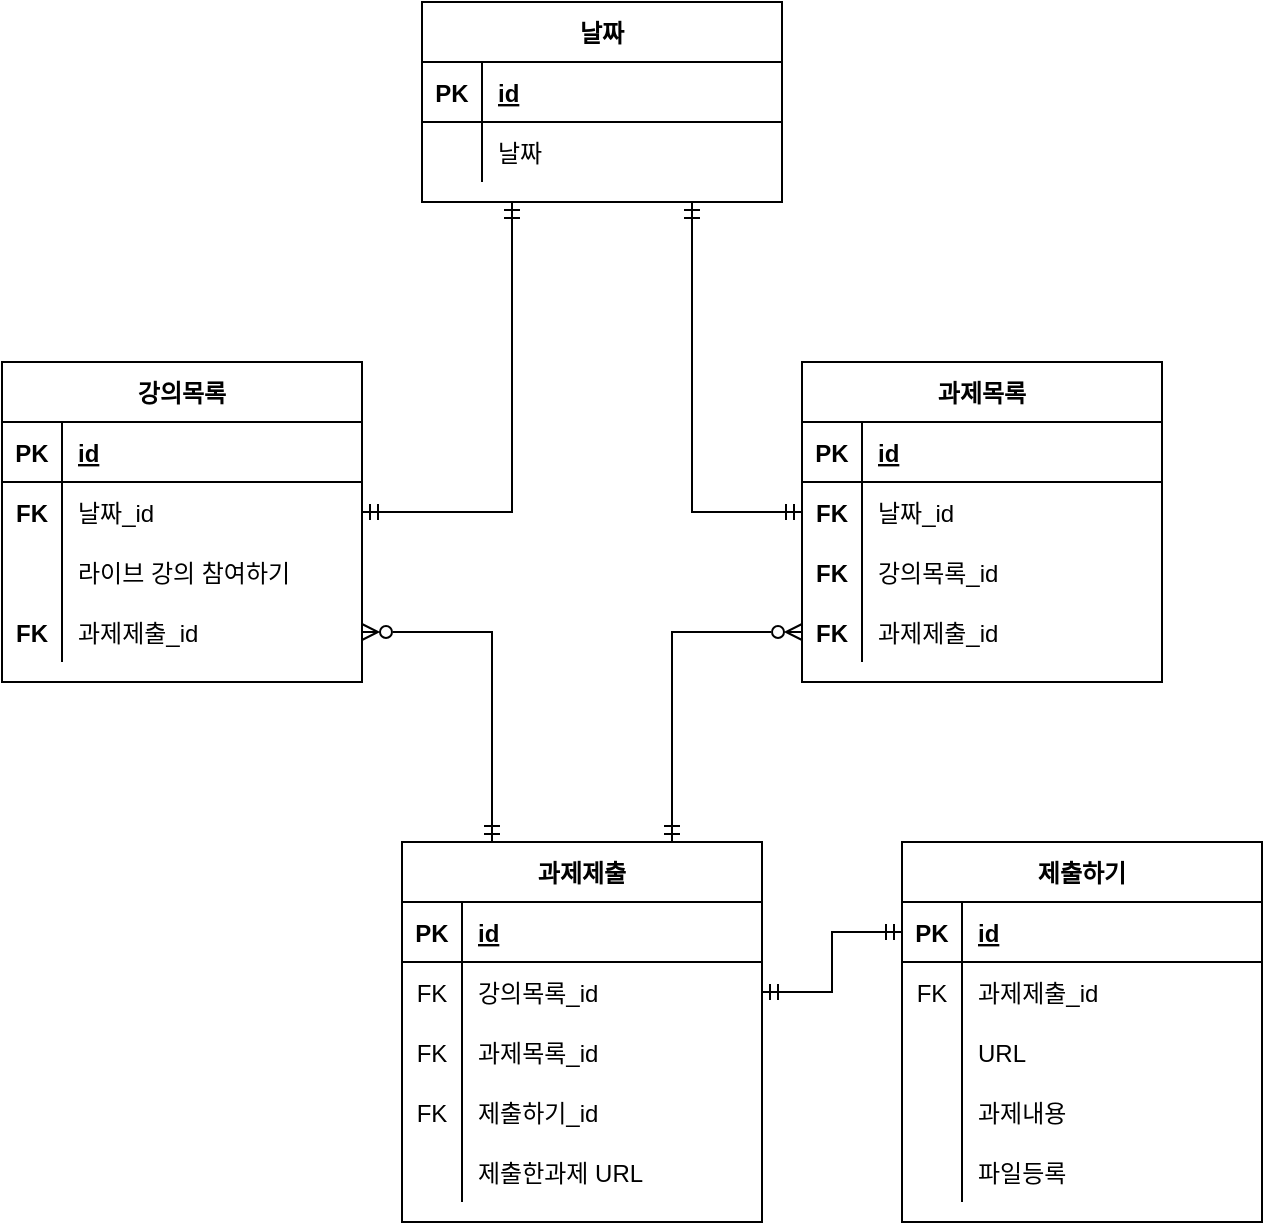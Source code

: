 <mxfile version="20.2.6" type="device"><diagram id="R2lEEEUBdFMjLlhIrx00" name="Page-1"><mxGraphModel dx="989" dy="530" grid="1" gridSize="10" guides="1" tooltips="1" connect="1" arrows="1" fold="1" page="1" pageScale="1" pageWidth="827" pageHeight="1169" math="0" shadow="0" extFonts="Permanent Marker^https://fonts.googleapis.com/css?family=Permanent+Marker"><root><mxCell id="0"/><mxCell id="1" parent="0"/><mxCell id="ongS4mQ1XRDaXqPXBgZf-51" style="edgeStyle=orthogonalEdgeStyle;rounded=0;orthogonalLoop=1;jettySize=auto;html=1;exitX=0.25;exitY=1;exitDx=0;exitDy=0;entryX=1;entryY=0.5;entryDx=0;entryDy=0;startArrow=ERmandOne;startFill=0;endArrow=ERmandOne;endFill=0;" edge="1" parent="1" source="ongS4mQ1XRDaXqPXBgZf-1" target="ongS4mQ1XRDaXqPXBgZf-18"><mxGeometry relative="1" as="geometry"/></mxCell><mxCell id="ongS4mQ1XRDaXqPXBgZf-52" style="edgeStyle=orthogonalEdgeStyle;rounded=0;orthogonalLoop=1;jettySize=auto;html=1;exitX=0.75;exitY=1;exitDx=0;exitDy=0;entryX=0;entryY=0.5;entryDx=0;entryDy=0;startArrow=ERmandOne;startFill=0;endArrow=ERmandOne;endFill=0;" edge="1" parent="1" source="ongS4mQ1XRDaXqPXBgZf-1" target="ongS4mQ1XRDaXqPXBgZf-31"><mxGeometry relative="1" as="geometry"/></mxCell><mxCell id="ongS4mQ1XRDaXqPXBgZf-1" value="날짜" style="shape=table;startSize=30;container=1;collapsible=1;childLayout=tableLayout;fixedRows=1;rowLines=0;fontStyle=1;align=center;resizeLast=1;" vertex="1" parent="1"><mxGeometry x="300" y="70" width="180" height="100" as="geometry"/></mxCell><mxCell id="ongS4mQ1XRDaXqPXBgZf-2" value="" style="shape=tableRow;horizontal=0;startSize=0;swimlaneHead=0;swimlaneBody=0;fillColor=none;collapsible=0;dropTarget=0;points=[[0,0.5],[1,0.5]];portConstraint=eastwest;top=0;left=0;right=0;bottom=1;" vertex="1" parent="ongS4mQ1XRDaXqPXBgZf-1"><mxGeometry y="30" width="180" height="30" as="geometry"/></mxCell><mxCell id="ongS4mQ1XRDaXqPXBgZf-3" value="PK" style="shape=partialRectangle;connectable=0;fillColor=none;top=0;left=0;bottom=0;right=0;fontStyle=1;overflow=hidden;" vertex="1" parent="ongS4mQ1XRDaXqPXBgZf-2"><mxGeometry width="30" height="30" as="geometry"><mxRectangle width="30" height="30" as="alternateBounds"/></mxGeometry></mxCell><mxCell id="ongS4mQ1XRDaXqPXBgZf-4" value="id" style="shape=partialRectangle;connectable=0;fillColor=none;top=0;left=0;bottom=0;right=0;align=left;spacingLeft=6;fontStyle=5;overflow=hidden;" vertex="1" parent="ongS4mQ1XRDaXqPXBgZf-2"><mxGeometry x="30" width="150" height="30" as="geometry"><mxRectangle width="150" height="30" as="alternateBounds"/></mxGeometry></mxCell><mxCell id="ongS4mQ1XRDaXqPXBgZf-5" value="" style="shape=tableRow;horizontal=0;startSize=0;swimlaneHead=0;swimlaneBody=0;fillColor=none;collapsible=0;dropTarget=0;points=[[0,0.5],[1,0.5]];portConstraint=eastwest;top=0;left=0;right=0;bottom=0;" vertex="1" parent="ongS4mQ1XRDaXqPXBgZf-1"><mxGeometry y="60" width="180" height="30" as="geometry"/></mxCell><mxCell id="ongS4mQ1XRDaXqPXBgZf-6" value="" style="shape=partialRectangle;connectable=0;fillColor=none;top=0;left=0;bottom=0;right=0;editable=1;overflow=hidden;" vertex="1" parent="ongS4mQ1XRDaXqPXBgZf-5"><mxGeometry width="30" height="30" as="geometry"><mxRectangle width="30" height="30" as="alternateBounds"/></mxGeometry></mxCell><mxCell id="ongS4mQ1XRDaXqPXBgZf-7" value="날짜" style="shape=partialRectangle;connectable=0;fillColor=none;top=0;left=0;bottom=0;right=0;align=left;spacingLeft=6;overflow=hidden;" vertex="1" parent="ongS4mQ1XRDaXqPXBgZf-5"><mxGeometry x="30" width="150" height="30" as="geometry"><mxRectangle width="150" height="30" as="alternateBounds"/></mxGeometry></mxCell><mxCell id="ongS4mQ1XRDaXqPXBgZf-14" value="강의목록" style="shape=table;startSize=30;container=1;collapsible=1;childLayout=tableLayout;fixedRows=1;rowLines=0;fontStyle=1;align=center;resizeLast=1;" vertex="1" parent="1"><mxGeometry x="90" y="250" width="180" height="160" as="geometry"/></mxCell><mxCell id="ongS4mQ1XRDaXqPXBgZf-15" value="" style="shape=tableRow;horizontal=0;startSize=0;swimlaneHead=0;swimlaneBody=0;fillColor=none;collapsible=0;dropTarget=0;points=[[0,0.5],[1,0.5]];portConstraint=eastwest;top=0;left=0;right=0;bottom=1;" vertex="1" parent="ongS4mQ1XRDaXqPXBgZf-14"><mxGeometry y="30" width="180" height="30" as="geometry"/></mxCell><mxCell id="ongS4mQ1XRDaXqPXBgZf-16" value="PK" style="shape=partialRectangle;connectable=0;fillColor=none;top=0;left=0;bottom=0;right=0;fontStyle=1;overflow=hidden;" vertex="1" parent="ongS4mQ1XRDaXqPXBgZf-15"><mxGeometry width="30" height="30" as="geometry"><mxRectangle width="30" height="30" as="alternateBounds"/></mxGeometry></mxCell><mxCell id="ongS4mQ1XRDaXqPXBgZf-17" value="id" style="shape=partialRectangle;connectable=0;fillColor=none;top=0;left=0;bottom=0;right=0;align=left;spacingLeft=6;fontStyle=5;overflow=hidden;" vertex="1" parent="ongS4mQ1XRDaXqPXBgZf-15"><mxGeometry x="30" width="150" height="30" as="geometry"><mxRectangle width="150" height="30" as="alternateBounds"/></mxGeometry></mxCell><mxCell id="ongS4mQ1XRDaXqPXBgZf-18" value="" style="shape=tableRow;horizontal=0;startSize=0;swimlaneHead=0;swimlaneBody=0;fillColor=none;collapsible=0;dropTarget=0;points=[[0,0.5],[1,0.5]];portConstraint=eastwest;top=0;left=0;right=0;bottom=0;" vertex="1" parent="ongS4mQ1XRDaXqPXBgZf-14"><mxGeometry y="60" width="180" height="30" as="geometry"/></mxCell><mxCell id="ongS4mQ1XRDaXqPXBgZf-19" value="FK" style="shape=partialRectangle;connectable=0;fillColor=none;top=0;left=0;bottom=0;right=0;editable=1;overflow=hidden;fontStyle=1" vertex="1" parent="ongS4mQ1XRDaXqPXBgZf-18"><mxGeometry width="30" height="30" as="geometry"><mxRectangle width="30" height="30" as="alternateBounds"/></mxGeometry></mxCell><mxCell id="ongS4mQ1XRDaXqPXBgZf-20" value="날짜_id" style="shape=partialRectangle;connectable=0;fillColor=none;top=0;left=0;bottom=0;right=0;align=left;spacingLeft=6;overflow=hidden;" vertex="1" parent="ongS4mQ1XRDaXqPXBgZf-18"><mxGeometry x="30" width="150" height="30" as="geometry"><mxRectangle width="150" height="30" as="alternateBounds"/></mxGeometry></mxCell><mxCell id="ongS4mQ1XRDaXqPXBgZf-21" value="" style="shape=tableRow;horizontal=0;startSize=0;swimlaneHead=0;swimlaneBody=0;fillColor=none;collapsible=0;dropTarget=0;points=[[0,0.5],[1,0.5]];portConstraint=eastwest;top=0;left=0;right=0;bottom=0;" vertex="1" parent="ongS4mQ1XRDaXqPXBgZf-14"><mxGeometry y="90" width="180" height="30" as="geometry"/></mxCell><mxCell id="ongS4mQ1XRDaXqPXBgZf-22" value="" style="shape=partialRectangle;connectable=0;fillColor=none;top=0;left=0;bottom=0;right=0;editable=1;overflow=hidden;" vertex="1" parent="ongS4mQ1XRDaXqPXBgZf-21"><mxGeometry width="30" height="30" as="geometry"><mxRectangle width="30" height="30" as="alternateBounds"/></mxGeometry></mxCell><mxCell id="ongS4mQ1XRDaXqPXBgZf-23" value="라이브 강의 참여하기" style="shape=partialRectangle;connectable=0;fillColor=none;top=0;left=0;bottom=0;right=0;align=left;spacingLeft=6;overflow=hidden;" vertex="1" parent="ongS4mQ1XRDaXqPXBgZf-21"><mxGeometry x="30" width="150" height="30" as="geometry"><mxRectangle width="150" height="30" as="alternateBounds"/></mxGeometry></mxCell><mxCell id="ongS4mQ1XRDaXqPXBgZf-24" value="" style="shape=tableRow;horizontal=0;startSize=0;swimlaneHead=0;swimlaneBody=0;fillColor=none;collapsible=0;dropTarget=0;points=[[0,0.5],[1,0.5]];portConstraint=eastwest;top=0;left=0;right=0;bottom=0;" vertex="1" parent="ongS4mQ1XRDaXqPXBgZf-14"><mxGeometry y="120" width="180" height="30" as="geometry"/></mxCell><mxCell id="ongS4mQ1XRDaXqPXBgZf-25" value="FK" style="shape=partialRectangle;connectable=0;fillColor=none;top=0;left=0;bottom=0;right=0;editable=1;overflow=hidden;fontStyle=1" vertex="1" parent="ongS4mQ1XRDaXqPXBgZf-24"><mxGeometry width="30" height="30" as="geometry"><mxRectangle width="30" height="30" as="alternateBounds"/></mxGeometry></mxCell><mxCell id="ongS4mQ1XRDaXqPXBgZf-26" value="과제제출_id" style="shape=partialRectangle;connectable=0;fillColor=none;top=0;left=0;bottom=0;right=0;align=left;spacingLeft=6;overflow=hidden;" vertex="1" parent="ongS4mQ1XRDaXqPXBgZf-24"><mxGeometry x="30" width="150" height="30" as="geometry"><mxRectangle width="150" height="30" as="alternateBounds"/></mxGeometry></mxCell><mxCell id="ongS4mQ1XRDaXqPXBgZf-27" value="과제목록" style="shape=table;startSize=30;container=1;collapsible=1;childLayout=tableLayout;fixedRows=1;rowLines=0;fontStyle=1;align=center;resizeLast=1;" vertex="1" parent="1"><mxGeometry x="490" y="250" width="180" height="160" as="geometry"/></mxCell><mxCell id="ongS4mQ1XRDaXqPXBgZf-28" value="" style="shape=tableRow;horizontal=0;startSize=0;swimlaneHead=0;swimlaneBody=0;fillColor=none;collapsible=0;dropTarget=0;points=[[0,0.5],[1,0.5]];portConstraint=eastwest;top=0;left=0;right=0;bottom=1;" vertex="1" parent="ongS4mQ1XRDaXqPXBgZf-27"><mxGeometry y="30" width="180" height="30" as="geometry"/></mxCell><mxCell id="ongS4mQ1XRDaXqPXBgZf-29" value="PK" style="shape=partialRectangle;connectable=0;fillColor=none;top=0;left=0;bottom=0;right=0;fontStyle=1;overflow=hidden;" vertex="1" parent="ongS4mQ1XRDaXqPXBgZf-28"><mxGeometry width="30" height="30" as="geometry"><mxRectangle width="30" height="30" as="alternateBounds"/></mxGeometry></mxCell><mxCell id="ongS4mQ1XRDaXqPXBgZf-30" value="id" style="shape=partialRectangle;connectable=0;fillColor=none;top=0;left=0;bottom=0;right=0;align=left;spacingLeft=6;fontStyle=5;overflow=hidden;" vertex="1" parent="ongS4mQ1XRDaXqPXBgZf-28"><mxGeometry x="30" width="150" height="30" as="geometry"><mxRectangle width="150" height="30" as="alternateBounds"/></mxGeometry></mxCell><mxCell id="ongS4mQ1XRDaXqPXBgZf-31" value="" style="shape=tableRow;horizontal=0;startSize=0;swimlaneHead=0;swimlaneBody=0;fillColor=none;collapsible=0;dropTarget=0;points=[[0,0.5],[1,0.5]];portConstraint=eastwest;top=0;left=0;right=0;bottom=0;" vertex="1" parent="ongS4mQ1XRDaXqPXBgZf-27"><mxGeometry y="60" width="180" height="30" as="geometry"/></mxCell><mxCell id="ongS4mQ1XRDaXqPXBgZf-32" value="FK" style="shape=partialRectangle;connectable=0;fillColor=none;top=0;left=0;bottom=0;right=0;editable=1;overflow=hidden;fontStyle=1" vertex="1" parent="ongS4mQ1XRDaXqPXBgZf-31"><mxGeometry width="30" height="30" as="geometry"><mxRectangle width="30" height="30" as="alternateBounds"/></mxGeometry></mxCell><mxCell id="ongS4mQ1XRDaXqPXBgZf-33" value="날짜_id" style="shape=partialRectangle;connectable=0;fillColor=none;top=0;left=0;bottom=0;right=0;align=left;spacingLeft=6;overflow=hidden;" vertex="1" parent="ongS4mQ1XRDaXqPXBgZf-31"><mxGeometry x="30" width="150" height="30" as="geometry"><mxRectangle width="150" height="30" as="alternateBounds"/></mxGeometry></mxCell><mxCell id="ongS4mQ1XRDaXqPXBgZf-34" value="" style="shape=tableRow;horizontal=0;startSize=0;swimlaneHead=0;swimlaneBody=0;fillColor=none;collapsible=0;dropTarget=0;points=[[0,0.5],[1,0.5]];portConstraint=eastwest;top=0;left=0;right=0;bottom=0;" vertex="1" parent="ongS4mQ1XRDaXqPXBgZf-27"><mxGeometry y="90" width="180" height="30" as="geometry"/></mxCell><mxCell id="ongS4mQ1XRDaXqPXBgZf-35" value="FK" style="shape=partialRectangle;connectable=0;fillColor=none;top=0;left=0;bottom=0;right=0;editable=1;overflow=hidden;fontStyle=1" vertex="1" parent="ongS4mQ1XRDaXqPXBgZf-34"><mxGeometry width="30" height="30" as="geometry"><mxRectangle width="30" height="30" as="alternateBounds"/></mxGeometry></mxCell><mxCell id="ongS4mQ1XRDaXqPXBgZf-36" value="강의목록_id" style="shape=partialRectangle;connectable=0;fillColor=none;top=0;left=0;bottom=0;right=0;align=left;spacingLeft=6;overflow=hidden;" vertex="1" parent="ongS4mQ1XRDaXqPXBgZf-34"><mxGeometry x="30" width="150" height="30" as="geometry"><mxRectangle width="150" height="30" as="alternateBounds"/></mxGeometry></mxCell><mxCell id="ongS4mQ1XRDaXqPXBgZf-94" value="" style="shape=tableRow;horizontal=0;startSize=0;swimlaneHead=0;swimlaneBody=0;fillColor=none;collapsible=0;dropTarget=0;points=[[0,0.5],[1,0.5]];portConstraint=eastwest;top=0;left=0;right=0;bottom=0;" vertex="1" parent="ongS4mQ1XRDaXqPXBgZf-27"><mxGeometry y="120" width="180" height="30" as="geometry"/></mxCell><mxCell id="ongS4mQ1XRDaXqPXBgZf-95" value="FK" style="shape=partialRectangle;connectable=0;fillColor=none;top=0;left=0;bottom=0;right=0;editable=1;overflow=hidden;fontStyle=1" vertex="1" parent="ongS4mQ1XRDaXqPXBgZf-94"><mxGeometry width="30" height="30" as="geometry"><mxRectangle width="30" height="30" as="alternateBounds"/></mxGeometry></mxCell><mxCell id="ongS4mQ1XRDaXqPXBgZf-96" value="과제제출_id" style="shape=partialRectangle;connectable=0;fillColor=none;top=0;left=0;bottom=0;right=0;align=left;spacingLeft=6;overflow=hidden;" vertex="1" parent="ongS4mQ1XRDaXqPXBgZf-94"><mxGeometry x="30" width="150" height="30" as="geometry"><mxRectangle width="150" height="30" as="alternateBounds"/></mxGeometry></mxCell><mxCell id="ongS4mQ1XRDaXqPXBgZf-66" style="edgeStyle=orthogonalEdgeStyle;rounded=0;orthogonalLoop=1;jettySize=auto;html=1;exitX=0.25;exitY=0;exitDx=0;exitDy=0;startArrow=ERmandOne;startFill=0;endArrow=ERzeroToMany;endFill=0;" edge="1" parent="1" source="ongS4mQ1XRDaXqPXBgZf-53" target="ongS4mQ1XRDaXqPXBgZf-24"><mxGeometry relative="1" as="geometry"/></mxCell><mxCell id="ongS4mQ1XRDaXqPXBgZf-67" style="edgeStyle=orthogonalEdgeStyle;rounded=0;orthogonalLoop=1;jettySize=auto;html=1;exitX=0.75;exitY=0;exitDx=0;exitDy=0;entryX=0;entryY=0.5;entryDx=0;entryDy=0;startArrow=ERmandOne;startFill=0;endArrow=ERzeroToMany;endFill=0;" edge="1" parent="1" source="ongS4mQ1XRDaXqPXBgZf-53" target="ongS4mQ1XRDaXqPXBgZf-94"><mxGeometry relative="1" as="geometry"/></mxCell><mxCell id="ongS4mQ1XRDaXqPXBgZf-53" value="과제제출" style="shape=table;startSize=30;container=1;collapsible=1;childLayout=tableLayout;fixedRows=1;rowLines=0;fontStyle=1;align=center;resizeLast=1;" vertex="1" parent="1"><mxGeometry x="290" y="490" width="180" height="190" as="geometry"/></mxCell><mxCell id="ongS4mQ1XRDaXqPXBgZf-54" value="" style="shape=tableRow;horizontal=0;startSize=0;swimlaneHead=0;swimlaneBody=0;fillColor=none;collapsible=0;dropTarget=0;points=[[0,0.5],[1,0.5]];portConstraint=eastwest;top=0;left=0;right=0;bottom=1;" vertex="1" parent="ongS4mQ1XRDaXqPXBgZf-53"><mxGeometry y="30" width="180" height="30" as="geometry"/></mxCell><mxCell id="ongS4mQ1XRDaXqPXBgZf-55" value="PK" style="shape=partialRectangle;connectable=0;fillColor=none;top=0;left=0;bottom=0;right=0;fontStyle=1;overflow=hidden;" vertex="1" parent="ongS4mQ1XRDaXqPXBgZf-54"><mxGeometry width="30" height="30" as="geometry"><mxRectangle width="30" height="30" as="alternateBounds"/></mxGeometry></mxCell><mxCell id="ongS4mQ1XRDaXqPXBgZf-56" value="id" style="shape=partialRectangle;connectable=0;fillColor=none;top=0;left=0;bottom=0;right=0;align=left;spacingLeft=6;fontStyle=5;overflow=hidden;" vertex="1" parent="ongS4mQ1XRDaXqPXBgZf-54"><mxGeometry x="30" width="150" height="30" as="geometry"><mxRectangle width="150" height="30" as="alternateBounds"/></mxGeometry></mxCell><mxCell id="ongS4mQ1XRDaXqPXBgZf-57" value="" style="shape=tableRow;horizontal=0;startSize=0;swimlaneHead=0;swimlaneBody=0;fillColor=none;collapsible=0;dropTarget=0;points=[[0,0.5],[1,0.5]];portConstraint=eastwest;top=0;left=0;right=0;bottom=0;" vertex="1" parent="ongS4mQ1XRDaXqPXBgZf-53"><mxGeometry y="60" width="180" height="30" as="geometry"/></mxCell><mxCell id="ongS4mQ1XRDaXqPXBgZf-58" value="FK" style="shape=partialRectangle;connectable=0;fillColor=none;top=0;left=0;bottom=0;right=0;editable=1;overflow=hidden;" vertex="1" parent="ongS4mQ1XRDaXqPXBgZf-57"><mxGeometry width="30" height="30" as="geometry"><mxRectangle width="30" height="30" as="alternateBounds"/></mxGeometry></mxCell><mxCell id="ongS4mQ1XRDaXqPXBgZf-59" value="강의목록_id" style="shape=partialRectangle;connectable=0;fillColor=none;top=0;left=0;bottom=0;right=0;align=left;spacingLeft=6;overflow=hidden;" vertex="1" parent="ongS4mQ1XRDaXqPXBgZf-57"><mxGeometry x="30" width="150" height="30" as="geometry"><mxRectangle width="150" height="30" as="alternateBounds"/></mxGeometry></mxCell><mxCell id="ongS4mQ1XRDaXqPXBgZf-85" value="" style="shape=tableRow;horizontal=0;startSize=0;swimlaneHead=0;swimlaneBody=0;fillColor=none;collapsible=0;dropTarget=0;points=[[0,0.5],[1,0.5]];portConstraint=eastwest;top=0;left=0;right=0;bottom=0;" vertex="1" parent="ongS4mQ1XRDaXqPXBgZf-53"><mxGeometry y="90" width="180" height="30" as="geometry"/></mxCell><mxCell id="ongS4mQ1XRDaXqPXBgZf-86" value="FK" style="shape=partialRectangle;connectable=0;fillColor=none;top=0;left=0;bottom=0;right=0;editable=1;overflow=hidden;" vertex="1" parent="ongS4mQ1XRDaXqPXBgZf-85"><mxGeometry width="30" height="30" as="geometry"><mxRectangle width="30" height="30" as="alternateBounds"/></mxGeometry></mxCell><mxCell id="ongS4mQ1XRDaXqPXBgZf-87" value="과제목록_id" style="shape=partialRectangle;connectable=0;fillColor=none;top=0;left=0;bottom=0;right=0;align=left;spacingLeft=6;overflow=hidden;" vertex="1" parent="ongS4mQ1XRDaXqPXBgZf-85"><mxGeometry x="30" width="150" height="30" as="geometry"><mxRectangle width="150" height="30" as="alternateBounds"/></mxGeometry></mxCell><mxCell id="ongS4mQ1XRDaXqPXBgZf-88" value="" style="shape=tableRow;horizontal=0;startSize=0;swimlaneHead=0;swimlaneBody=0;fillColor=none;collapsible=0;dropTarget=0;points=[[0,0.5],[1,0.5]];portConstraint=eastwest;top=0;left=0;right=0;bottom=0;" vertex="1" parent="ongS4mQ1XRDaXqPXBgZf-53"><mxGeometry y="120" width="180" height="30" as="geometry"/></mxCell><mxCell id="ongS4mQ1XRDaXqPXBgZf-89" value="FK" style="shape=partialRectangle;connectable=0;fillColor=none;top=0;left=0;bottom=0;right=0;editable=1;overflow=hidden;" vertex="1" parent="ongS4mQ1XRDaXqPXBgZf-88"><mxGeometry width="30" height="30" as="geometry"><mxRectangle width="30" height="30" as="alternateBounds"/></mxGeometry></mxCell><mxCell id="ongS4mQ1XRDaXqPXBgZf-90" value="제출하기_id" style="shape=partialRectangle;connectable=0;fillColor=none;top=0;left=0;bottom=0;right=0;align=left;spacingLeft=6;overflow=hidden;" vertex="1" parent="ongS4mQ1XRDaXqPXBgZf-88"><mxGeometry x="30" width="150" height="30" as="geometry"><mxRectangle width="150" height="30" as="alternateBounds"/></mxGeometry></mxCell><mxCell id="ongS4mQ1XRDaXqPXBgZf-60" value="" style="shape=tableRow;horizontal=0;startSize=0;swimlaneHead=0;swimlaneBody=0;fillColor=none;collapsible=0;dropTarget=0;points=[[0,0.5],[1,0.5]];portConstraint=eastwest;top=0;left=0;right=0;bottom=0;" vertex="1" parent="ongS4mQ1XRDaXqPXBgZf-53"><mxGeometry y="150" width="180" height="30" as="geometry"/></mxCell><mxCell id="ongS4mQ1XRDaXqPXBgZf-61" value="" style="shape=partialRectangle;connectable=0;fillColor=none;top=0;left=0;bottom=0;right=0;editable=1;overflow=hidden;" vertex="1" parent="ongS4mQ1XRDaXqPXBgZf-60"><mxGeometry width="30" height="30" as="geometry"><mxRectangle width="30" height="30" as="alternateBounds"/></mxGeometry></mxCell><mxCell id="ongS4mQ1XRDaXqPXBgZf-62" value="제출한과제 URL" style="shape=partialRectangle;connectable=0;fillColor=none;top=0;left=0;bottom=0;right=0;align=left;spacingLeft=6;overflow=hidden;" vertex="1" parent="ongS4mQ1XRDaXqPXBgZf-60"><mxGeometry x="30" width="150" height="30" as="geometry"><mxRectangle width="150" height="30" as="alternateBounds"/></mxGeometry></mxCell><mxCell id="ongS4mQ1XRDaXqPXBgZf-68" value="제출하기" style="shape=table;startSize=30;container=1;collapsible=1;childLayout=tableLayout;fixedRows=1;rowLines=0;fontStyle=1;align=center;resizeLast=1;" vertex="1" parent="1"><mxGeometry x="540" y="490" width="180" height="190" as="geometry"/></mxCell><mxCell id="ongS4mQ1XRDaXqPXBgZf-69" value="" style="shape=tableRow;horizontal=0;startSize=0;swimlaneHead=0;swimlaneBody=0;fillColor=none;collapsible=0;dropTarget=0;points=[[0,0.5],[1,0.5]];portConstraint=eastwest;top=0;left=0;right=0;bottom=1;" vertex="1" parent="ongS4mQ1XRDaXqPXBgZf-68"><mxGeometry y="30" width="180" height="30" as="geometry"/></mxCell><mxCell id="ongS4mQ1XRDaXqPXBgZf-70" value="PK" style="shape=partialRectangle;connectable=0;fillColor=none;top=0;left=0;bottom=0;right=0;fontStyle=1;overflow=hidden;" vertex="1" parent="ongS4mQ1XRDaXqPXBgZf-69"><mxGeometry width="30" height="30" as="geometry"><mxRectangle width="30" height="30" as="alternateBounds"/></mxGeometry></mxCell><mxCell id="ongS4mQ1XRDaXqPXBgZf-71" value="id" style="shape=partialRectangle;connectable=0;fillColor=none;top=0;left=0;bottom=0;right=0;align=left;spacingLeft=6;fontStyle=5;overflow=hidden;" vertex="1" parent="ongS4mQ1XRDaXqPXBgZf-69"><mxGeometry x="30" width="150" height="30" as="geometry"><mxRectangle width="150" height="30" as="alternateBounds"/></mxGeometry></mxCell><mxCell id="ongS4mQ1XRDaXqPXBgZf-72" value="" style="shape=tableRow;horizontal=0;startSize=0;swimlaneHead=0;swimlaneBody=0;fillColor=none;collapsible=0;dropTarget=0;points=[[0,0.5],[1,0.5]];portConstraint=eastwest;top=0;left=0;right=0;bottom=0;" vertex="1" parent="ongS4mQ1XRDaXqPXBgZf-68"><mxGeometry y="60" width="180" height="30" as="geometry"/></mxCell><mxCell id="ongS4mQ1XRDaXqPXBgZf-73" value="FK" style="shape=partialRectangle;connectable=0;fillColor=none;top=0;left=0;bottom=0;right=0;editable=1;overflow=hidden;" vertex="1" parent="ongS4mQ1XRDaXqPXBgZf-72"><mxGeometry width="30" height="30" as="geometry"><mxRectangle width="30" height="30" as="alternateBounds"/></mxGeometry></mxCell><mxCell id="ongS4mQ1XRDaXqPXBgZf-74" value="과제제출_id" style="shape=partialRectangle;connectable=0;fillColor=none;top=0;left=0;bottom=0;right=0;align=left;spacingLeft=6;overflow=hidden;" vertex="1" parent="ongS4mQ1XRDaXqPXBgZf-72"><mxGeometry x="30" width="150" height="30" as="geometry"><mxRectangle width="150" height="30" as="alternateBounds"/></mxGeometry></mxCell><mxCell id="ongS4mQ1XRDaXqPXBgZf-91" value="" style="shape=tableRow;horizontal=0;startSize=0;swimlaneHead=0;swimlaneBody=0;fillColor=none;collapsible=0;dropTarget=0;points=[[0,0.5],[1,0.5]];portConstraint=eastwest;top=0;left=0;right=0;bottom=0;" vertex="1" parent="ongS4mQ1XRDaXqPXBgZf-68"><mxGeometry y="90" width="180" height="30" as="geometry"/></mxCell><mxCell id="ongS4mQ1XRDaXqPXBgZf-92" value="" style="shape=partialRectangle;connectable=0;fillColor=none;top=0;left=0;bottom=0;right=0;editable=1;overflow=hidden;" vertex="1" parent="ongS4mQ1XRDaXqPXBgZf-91"><mxGeometry width="30" height="30" as="geometry"><mxRectangle width="30" height="30" as="alternateBounds"/></mxGeometry></mxCell><mxCell id="ongS4mQ1XRDaXqPXBgZf-93" value="URL" style="shape=partialRectangle;connectable=0;fillColor=none;top=0;left=0;bottom=0;right=0;align=left;spacingLeft=6;overflow=hidden;" vertex="1" parent="ongS4mQ1XRDaXqPXBgZf-91"><mxGeometry x="30" width="150" height="30" as="geometry"><mxRectangle width="150" height="30" as="alternateBounds"/></mxGeometry></mxCell><mxCell id="ongS4mQ1XRDaXqPXBgZf-75" value="" style="shape=tableRow;horizontal=0;startSize=0;swimlaneHead=0;swimlaneBody=0;fillColor=none;collapsible=0;dropTarget=0;points=[[0,0.5],[1,0.5]];portConstraint=eastwest;top=0;left=0;right=0;bottom=0;" vertex="1" parent="ongS4mQ1XRDaXqPXBgZf-68"><mxGeometry y="120" width="180" height="30" as="geometry"/></mxCell><mxCell id="ongS4mQ1XRDaXqPXBgZf-76" value="" style="shape=partialRectangle;connectable=0;fillColor=none;top=0;left=0;bottom=0;right=0;editable=1;overflow=hidden;" vertex="1" parent="ongS4mQ1XRDaXqPXBgZf-75"><mxGeometry width="30" height="30" as="geometry"><mxRectangle width="30" height="30" as="alternateBounds"/></mxGeometry></mxCell><mxCell id="ongS4mQ1XRDaXqPXBgZf-77" value="과제내용" style="shape=partialRectangle;connectable=0;fillColor=none;top=0;left=0;bottom=0;right=0;align=left;spacingLeft=6;overflow=hidden;" vertex="1" parent="ongS4mQ1XRDaXqPXBgZf-75"><mxGeometry x="30" width="150" height="30" as="geometry"><mxRectangle width="150" height="30" as="alternateBounds"/></mxGeometry></mxCell><mxCell id="ongS4mQ1XRDaXqPXBgZf-81" value="" style="shape=tableRow;horizontal=0;startSize=0;swimlaneHead=0;swimlaneBody=0;fillColor=none;collapsible=0;dropTarget=0;points=[[0,0.5],[1,0.5]];portConstraint=eastwest;top=0;left=0;right=0;bottom=0;" vertex="1" parent="ongS4mQ1XRDaXqPXBgZf-68"><mxGeometry y="150" width="180" height="30" as="geometry"/></mxCell><mxCell id="ongS4mQ1XRDaXqPXBgZf-82" value="" style="shape=partialRectangle;connectable=0;fillColor=none;top=0;left=0;bottom=0;right=0;editable=1;overflow=hidden;" vertex="1" parent="ongS4mQ1XRDaXqPXBgZf-81"><mxGeometry width="30" height="30" as="geometry"><mxRectangle width="30" height="30" as="alternateBounds"/></mxGeometry></mxCell><mxCell id="ongS4mQ1XRDaXqPXBgZf-83" value="파일등록" style="shape=partialRectangle;connectable=0;fillColor=none;top=0;left=0;bottom=0;right=0;align=left;spacingLeft=6;overflow=hidden;" vertex="1" parent="ongS4mQ1XRDaXqPXBgZf-81"><mxGeometry x="30" width="150" height="30" as="geometry"><mxRectangle width="150" height="30" as="alternateBounds"/></mxGeometry></mxCell><mxCell id="ongS4mQ1XRDaXqPXBgZf-84" style="edgeStyle=orthogonalEdgeStyle;rounded=0;orthogonalLoop=1;jettySize=auto;html=1;exitX=0;exitY=0.5;exitDx=0;exitDy=0;entryX=1;entryY=0.5;entryDx=0;entryDy=0;startArrow=ERmandOne;startFill=0;endArrow=ERmandOne;endFill=0;" edge="1" parent="1" source="ongS4mQ1XRDaXqPXBgZf-69" target="ongS4mQ1XRDaXqPXBgZf-57"><mxGeometry relative="1" as="geometry"/></mxCell></root></mxGraphModel></diagram></mxfile>